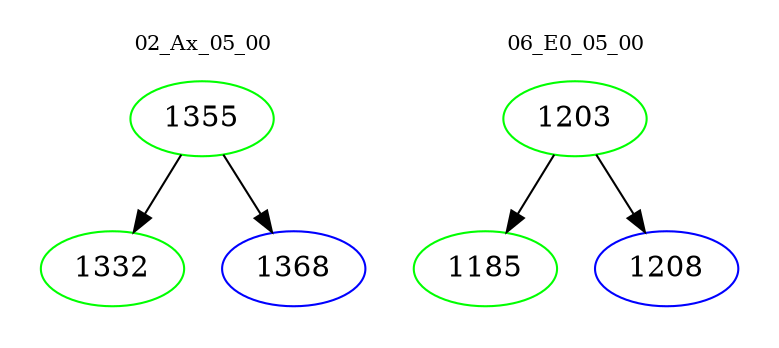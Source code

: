 digraph{
subgraph cluster_0 {
color = white
label = "02_Ax_05_00";
fontsize=10;
T0_1355 [label="1355", color="green"]
T0_1355 -> T0_1332 [color="black"]
T0_1332 [label="1332", color="green"]
T0_1355 -> T0_1368 [color="black"]
T0_1368 [label="1368", color="blue"]
}
subgraph cluster_1 {
color = white
label = "06_E0_05_00";
fontsize=10;
T1_1203 [label="1203", color="green"]
T1_1203 -> T1_1185 [color="black"]
T1_1185 [label="1185", color="green"]
T1_1203 -> T1_1208 [color="black"]
T1_1208 [label="1208", color="blue"]
}
}

